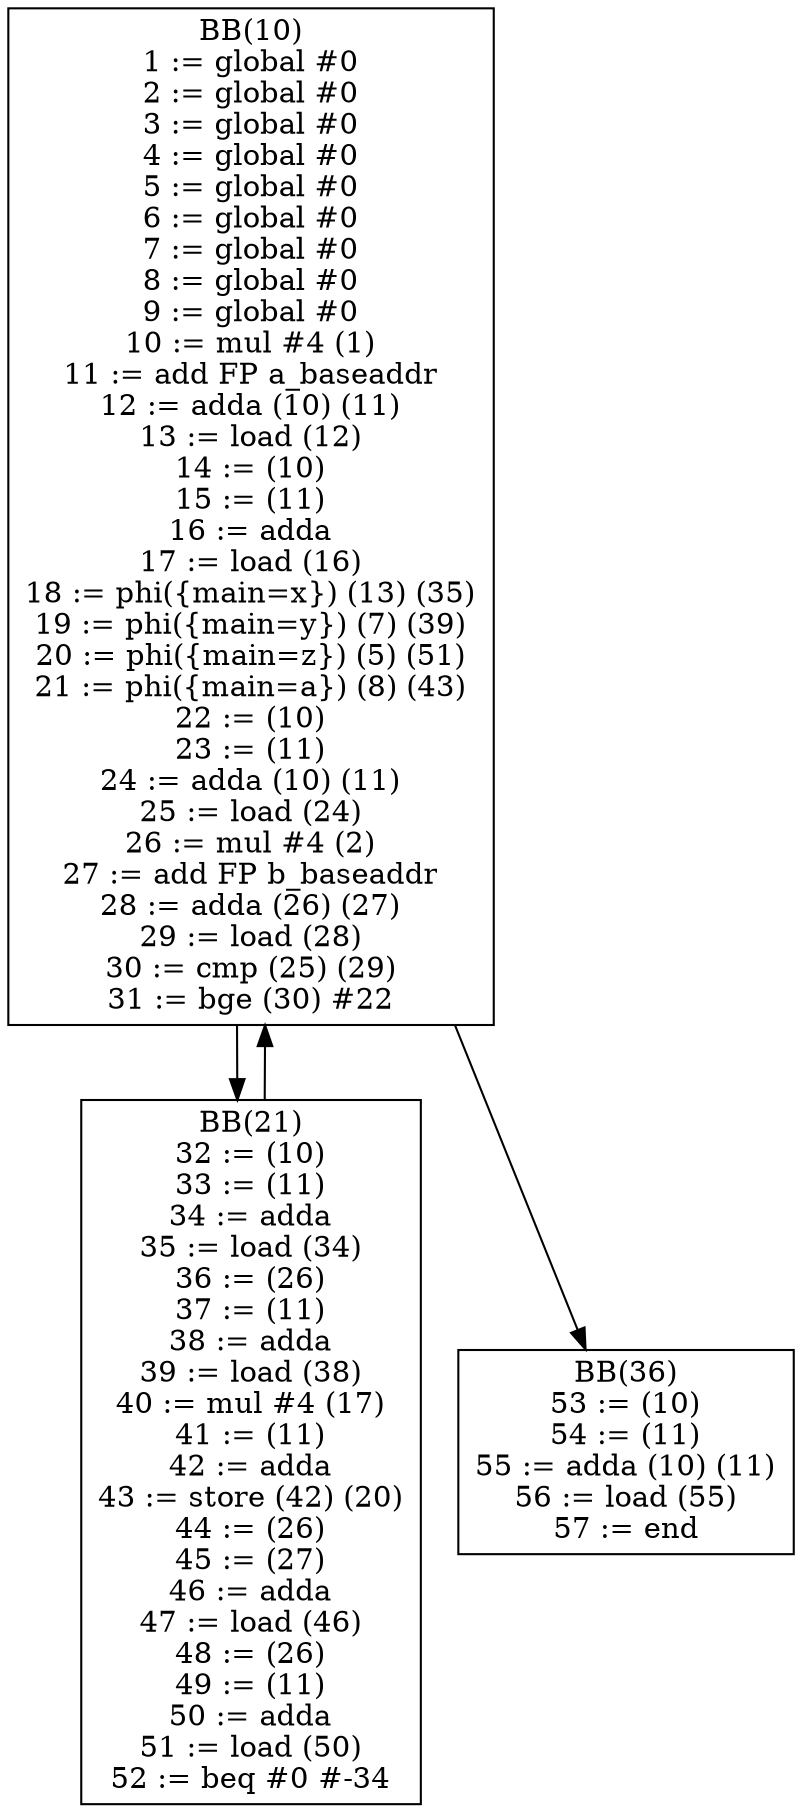digraph cfg {
BB10[shape = box, label = "BB(10)\n" + "1 := global #0\n" + "2 := global #0\n" + "3 := global #0\n" + "4 := global #0\n" + "5 := global #0\n" + "6 := global #0\n" + "7 := global #0\n" + "8 := global #0\n" + "9 := global #0\n" + "10 := mul #4 (1)\n" + "11 := add FP a_baseaddr\n" + "12 := adda (10) (11)\n" + "13 := load (12)\n" + "14 := (10)\n" + "15 := (11)\n" + "16 := adda\n" + "17 := load (16)\n" + "18 := phi({main=x}) (13) (35)\n" + "19 := phi({main=y}) (7) (39)\n" + "20 := phi({main=z}) (5) (51)\n" + "21 := phi({main=a}) (8) (43)\n" + "22 := (10)\n" + "23 := (11)\n" + "24 := adda (10) (11)\n" + "25 := load (24)\n" + "26 := mul #4 (2)\n" + "27 := add FP b_baseaddr\n" + "28 := adda (26) (27)\n" + "29 := load (28)\n" + "30 := cmp (25) (29)\n" + "31 := bge (30) #22\n"];
BB21[shape = box, label = "BB(21)\n" + "32 := (10)\n" + "33 := (11)\n" + "34 := adda\n" + "35 := load (34)\n" + "36 := (26)\n" + "37 := (11)\n" + "38 := adda\n" + "39 := load (38)\n" + "40 := mul #4 (17)\n" + "41 := (11)\n" + "42 := adda\n" + "43 := store (42) (20)\n" + "44 := (26)\n" + "45 := (27)\n" + "46 := adda\n" + "47 := load (46)\n" + "48 := (26)\n" + "49 := (11)\n" + "50 := adda\n" + "51 := load (50)\n" + "52 := beq #0 #-34\n"];
BB36[shape = box, label = "BB(36)\n" + "53 := (10)\n" + "54 := (11)\n" + "55 := adda (10) (11)\n" + "56 := load (55)\n" + "57 := end\n"];
BB10 -> BB21;
BB10 -> BB36;
BB21 -> BB10;
}
